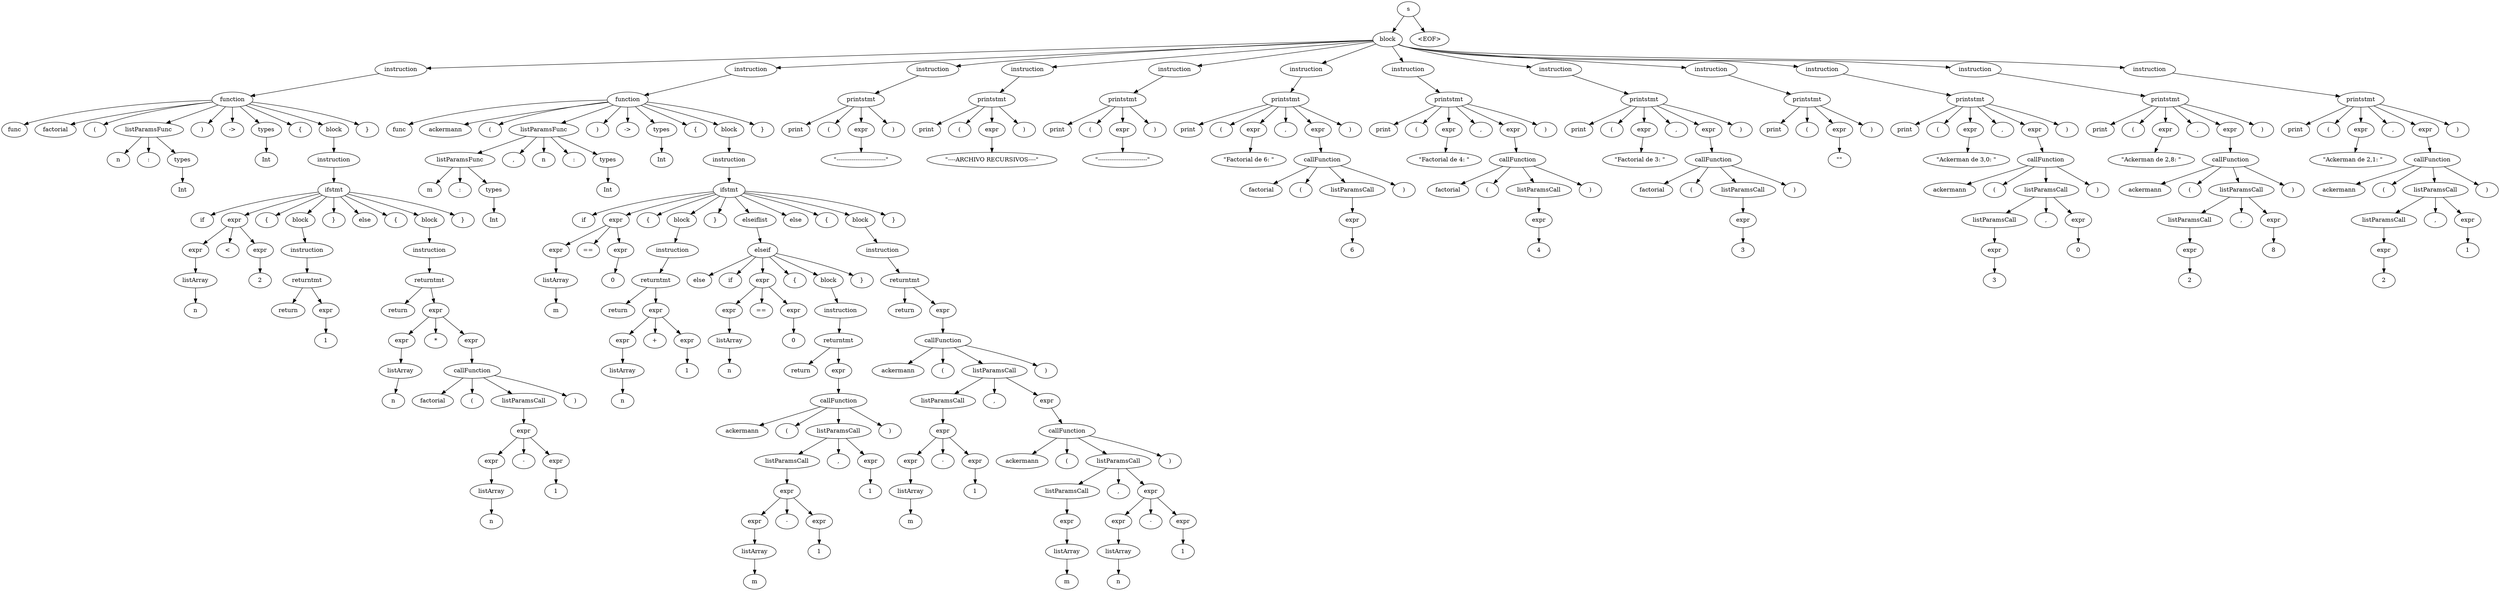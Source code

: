 digraph AST {
  1 [label="s"];
  1 -> 2;
  2 [label="block"];
  2 -> 3;
  3 [label="instruction"];
  3 -> 4;
  4 [label="function"];
  4 -> 5;
  5 [label="func"];
  4 -> 6;
  6 [label="factorial"];
  4 -> 7;
  7 [label="("];
  4 -> 8;
  8 [label="listParamsFunc"];
  8 -> 9;
  9 [label="n"];
  8 -> 10;
  10 [label=":"];
  8 -> 11;
  11 [label="types"];
  11 -> 12;
  12 [label="Int"];
  4 -> 13;
  13 [label=")"];
  4 -> 14;
  14 [label="->"];
  4 -> 15;
  15 [label="types"];
  15 -> 16;
  16 [label="Int"];
  4 -> 17;
  17 [label="{"];
  4 -> 18;
  18 [label="block"];
  18 -> 19;
  19 [label="instruction"];
  19 -> 20;
  20 [label="ifstmt"];
  20 -> 21;
  21 [label="if"];
  20 -> 22;
  22 [label="expr"];
  22 -> 23;
  23 [label="expr"];
  23 -> 24;
  24 [label="listArray"];
  24 -> 25;
  25 [label="n"];
  22 -> 26;
  26 [label="<"];
  22 -> 27;
  27 [label="expr"];
  27 -> 28;
  28 [label="2"];
  20 -> 29;
  29 [label="{"];
  20 -> 30;
  30 [label="block"];
  30 -> 31;
  31 [label="instruction"];
  31 -> 32;
  32 [label="returntmt"];
  32 -> 33;
  33 [label="return"];
  32 -> 34;
  34 [label="expr"];
  34 -> 35;
  35 [label="1"];
  20 -> 36;
  36 [label="}"];
  20 -> 37;
  37 [label="else"];
  20 -> 38;
  38 [label="{"];
  20 -> 39;
  39 [label="block"];
  39 -> 40;
  40 [label="instruction"];
  40 -> 41;
  41 [label="returntmt"];
  41 -> 42;
  42 [label="return"];
  41 -> 43;
  43 [label="expr"];
  43 -> 44;
  44 [label="expr"];
  44 -> 45;
  45 [label="listArray"];
  45 -> 46;
  46 [label="n"];
  43 -> 47;
  47 [label="*"];
  43 -> 48;
  48 [label="expr"];
  48 -> 49;
  49 [label="callFunction"];
  49 -> 50;
  50 [label="factorial"];
  49 -> 51;
  51 [label="("];
  49 -> 52;
  52 [label="listParamsCall"];
  52 -> 53;
  53 [label="expr"];
  53 -> 54;
  54 [label="expr"];
  54 -> 55;
  55 [label="listArray"];
  55 -> 56;
  56 [label="n"];
  53 -> 57;
  57 [label="-"];
  53 -> 58;
  58 [label="expr"];
  58 -> 59;
  59 [label="1"];
  49 -> 60;
  60 [label=")"];
  20 -> 61;
  61 [label="}"];
  4 -> 62;
  62 [label="}"];
  2 -> 63;
  63 [label="instruction"];
  63 -> 64;
  64 [label="function"];
  64 -> 65;
  65 [label="func"];
  64 -> 66;
  66 [label="ackermann"];
  64 -> 67;
  67 [label="("];
  64 -> 68;
  68 [label="listParamsFunc"];
  68 -> 69;
  69 [label="listParamsFunc"];
  69 -> 70;
  70 [label="m"];
  69 -> 71;
  71 [label=":"];
  69 -> 72;
  72 [label="types"];
  72 -> 73;
  73 [label="Int"];
  68 -> 74;
  74 [label=","];
  68 -> 75;
  75 [label="n"];
  68 -> 76;
  76 [label=":"];
  68 -> 77;
  77 [label="types"];
  77 -> 78;
  78 [label="Int"];
  64 -> 79;
  79 [label=")"];
  64 -> 80;
  80 [label="->"];
  64 -> 81;
  81 [label="types"];
  81 -> 82;
  82 [label="Int"];
  64 -> 83;
  83 [label="{"];
  64 -> 84;
  84 [label="block"];
  84 -> 85;
  85 [label="instruction"];
  85 -> 86;
  86 [label="ifstmt"];
  86 -> 87;
  87 [label="if"];
  86 -> 88;
  88 [label="expr"];
  88 -> 89;
  89 [label="expr"];
  89 -> 90;
  90 [label="listArray"];
  90 -> 91;
  91 [label="m"];
  88 -> 92;
  92 [label="=="];
  88 -> 93;
  93 [label="expr"];
  93 -> 94;
  94 [label="0"];
  86 -> 95;
  95 [label="{"];
  86 -> 96;
  96 [label="block"];
  96 -> 97;
  97 [label="instruction"];
  97 -> 98;
  98 [label="returntmt"];
  98 -> 99;
  99 [label="return"];
  98 -> 100;
  100 [label="expr"];
  100 -> 101;
  101 [label="expr"];
  101 -> 102;
  102 [label="listArray"];
  102 -> 103;
  103 [label="n"];
  100 -> 104;
  104 [label="+"];
  100 -> 105;
  105 [label="expr"];
  105 -> 106;
  106 [label="1"];
  86 -> 107;
  107 [label="}"];
  86 -> 108;
  108 [label="elseiflist"];
  108 -> 109;
  109 [label="elseif"];
  109 -> 110;
  110 [label="else"];
  109 -> 111;
  111 [label="if"];
  109 -> 112;
  112 [label="expr"];
  112 -> 113;
  113 [label="expr"];
  113 -> 114;
  114 [label="listArray"];
  114 -> 115;
  115 [label="n"];
  112 -> 116;
  116 [label="=="];
  112 -> 117;
  117 [label="expr"];
  117 -> 118;
  118 [label="0"];
  109 -> 119;
  119 [label="{"];
  109 -> 120;
  120 [label="block"];
  120 -> 121;
  121 [label="instruction"];
  121 -> 122;
  122 [label="returntmt"];
  122 -> 123;
  123 [label="return"];
  122 -> 124;
  124 [label="expr"];
  124 -> 125;
  125 [label="callFunction"];
  125 -> 126;
  126 [label="ackermann"];
  125 -> 127;
  127 [label="("];
  125 -> 128;
  128 [label="listParamsCall"];
  128 -> 129;
  129 [label="listParamsCall"];
  129 -> 130;
  130 [label="expr"];
  130 -> 131;
  131 [label="expr"];
  131 -> 132;
  132 [label="listArray"];
  132 -> 133;
  133 [label="m"];
  130 -> 134;
  134 [label="-"];
  130 -> 135;
  135 [label="expr"];
  135 -> 136;
  136 [label="1"];
  128 -> 137;
  137 [label=","];
  128 -> 138;
  138 [label="expr"];
  138 -> 139;
  139 [label="1"];
  125 -> 140;
  140 [label=")"];
  109 -> 141;
  141 [label="}"];
  86 -> 142;
  142 [label="else"];
  86 -> 143;
  143 [label="{"];
  86 -> 144;
  144 [label="block"];
  144 -> 145;
  145 [label="instruction"];
  145 -> 146;
  146 [label="returntmt"];
  146 -> 147;
  147 [label="return"];
  146 -> 148;
  148 [label="expr"];
  148 -> 149;
  149 [label="callFunction"];
  149 -> 150;
  150 [label="ackermann"];
  149 -> 151;
  151 [label="("];
  149 -> 152;
  152 [label="listParamsCall"];
  152 -> 153;
  153 [label="listParamsCall"];
  153 -> 154;
  154 [label="expr"];
  154 -> 155;
  155 [label="expr"];
  155 -> 156;
  156 [label="listArray"];
  156 -> 157;
  157 [label="m"];
  154 -> 158;
  158 [label="-"];
  154 -> 159;
  159 [label="expr"];
  159 -> 160;
  160 [label="1"];
  152 -> 161;
  161 [label=","];
  152 -> 162;
  162 [label="expr"];
  162 -> 163;
  163 [label="callFunction"];
  163 -> 164;
  164 [label="ackermann"];
  163 -> 165;
  165 [label="("];
  163 -> 166;
  166 [label="listParamsCall"];
  166 -> 167;
  167 [label="listParamsCall"];
  167 -> 168;
  168 [label="expr"];
  168 -> 169;
  169 [label="listArray"];
  169 -> 170;
  170 [label="m"];
  166 -> 171;
  171 [label=","];
  166 -> 172;
  172 [label="expr"];
  172 -> 173;
  173 [label="expr"];
  173 -> 174;
  174 [label="listArray"];
  174 -> 175;
  175 [label="n"];
  172 -> 176;
  176 [label="-"];
  172 -> 177;
  177 [label="expr"];
  177 -> 178;
  178 [label="1"];
  163 -> 179;
  179 [label=")"];
  149 -> 180;
  180 [label=")"];
  86 -> 181;
  181 [label="}"];
  64 -> 182;
  182 [label="}"];
  2 -> 183;
  183 [label="instruction"];
  183 -> 184;
  184 [label="printstmt"];
  184 -> 185;
  185 [label="print"];
  184 -> 186;
  186 [label="("];
  184 -> 187;
  187 [label="expr"];
  187 -> 188;
  188 [label="\"--------------------------\""];
  184 -> 189;
  189 [label=")"];
  2 -> 190;
  190 [label="instruction"];
  190 -> 191;
  191 [label="printstmt"];
  191 -> 192;
  192 [label="print"];
  191 -> 193;
  193 [label="("];
  191 -> 194;
  194 [label="expr"];
  194 -> 195;
  195 [label="\"----ARCHIVO RECURSIVOS----\""];
  191 -> 196;
  196 [label=")"];
  2 -> 197;
  197 [label="instruction"];
  197 -> 198;
  198 [label="printstmt"];
  198 -> 199;
  199 [label="print"];
  198 -> 200;
  200 [label="("];
  198 -> 201;
  201 [label="expr"];
  201 -> 202;
  202 [label="\"--------------------------\""];
  198 -> 203;
  203 [label=")"];
  2 -> 204;
  204 [label="instruction"];
  204 -> 205;
  205 [label="printstmt"];
  205 -> 206;
  206 [label="print"];
  205 -> 207;
  207 [label="("];
  205 -> 208;
  208 [label="expr"];
  208 -> 209;
  209 [label="\"Factorial de 6: \""];
  205 -> 210;
  210 [label=","];
  205 -> 211;
  211 [label="expr"];
  211 -> 212;
  212 [label="callFunction"];
  212 -> 213;
  213 [label="factorial"];
  212 -> 214;
  214 [label="("];
  212 -> 215;
  215 [label="listParamsCall"];
  215 -> 216;
  216 [label="expr"];
  216 -> 217;
  217 [label="6"];
  212 -> 218;
  218 [label=")"];
  205 -> 219;
  219 [label=")"];
  2 -> 220;
  220 [label="instruction"];
  220 -> 221;
  221 [label="printstmt"];
  221 -> 222;
  222 [label="print"];
  221 -> 223;
  223 [label="("];
  221 -> 224;
  224 [label="expr"];
  224 -> 225;
  225 [label="\"Factorial de 4: \""];
  221 -> 226;
  226 [label=","];
  221 -> 227;
  227 [label="expr"];
  227 -> 228;
  228 [label="callFunction"];
  228 -> 229;
  229 [label="factorial"];
  228 -> 230;
  230 [label="("];
  228 -> 231;
  231 [label="listParamsCall"];
  231 -> 232;
  232 [label="expr"];
  232 -> 233;
  233 [label="4"];
  228 -> 234;
  234 [label=")"];
  221 -> 235;
  235 [label=")"];
  2 -> 236;
  236 [label="instruction"];
  236 -> 237;
  237 [label="printstmt"];
  237 -> 238;
  238 [label="print"];
  237 -> 239;
  239 [label="("];
  237 -> 240;
  240 [label="expr"];
  240 -> 241;
  241 [label="\"Factorial de 3: \""];
  237 -> 242;
  242 [label=","];
  237 -> 243;
  243 [label="expr"];
  243 -> 244;
  244 [label="callFunction"];
  244 -> 245;
  245 [label="factorial"];
  244 -> 246;
  246 [label="("];
  244 -> 247;
  247 [label="listParamsCall"];
  247 -> 248;
  248 [label="expr"];
  248 -> 249;
  249 [label="3"];
  244 -> 250;
  250 [label=")"];
  237 -> 251;
  251 [label=")"];
  2 -> 252;
  252 [label="instruction"];
  252 -> 253;
  253 [label="printstmt"];
  253 -> 254;
  254 [label="print"];
  253 -> 255;
  255 [label="("];
  253 -> 256;
  256 [label="expr"];
  256 -> 257;
  257 [label="\"\""];
  253 -> 258;
  258 [label=")"];
  2 -> 259;
  259 [label="instruction"];
  259 -> 260;
  260 [label="printstmt"];
  260 -> 261;
  261 [label="print"];
  260 -> 262;
  262 [label="("];
  260 -> 263;
  263 [label="expr"];
  263 -> 264;
  264 [label="\"Ackerman de 3,0: \""];
  260 -> 265;
  265 [label=","];
  260 -> 266;
  266 [label="expr"];
  266 -> 267;
  267 [label="callFunction"];
  267 -> 268;
  268 [label="ackermann"];
  267 -> 269;
  269 [label="("];
  267 -> 270;
  270 [label="listParamsCall"];
  270 -> 271;
  271 [label="listParamsCall"];
  271 -> 272;
  272 [label="expr"];
  272 -> 273;
  273 [label="3"];
  270 -> 274;
  274 [label=","];
  270 -> 275;
  275 [label="expr"];
  275 -> 276;
  276 [label="0"];
  267 -> 277;
  277 [label=")"];
  260 -> 278;
  278 [label=")"];
  2 -> 279;
  279 [label="instruction"];
  279 -> 280;
  280 [label="printstmt"];
  280 -> 281;
  281 [label="print"];
  280 -> 282;
  282 [label="("];
  280 -> 283;
  283 [label="expr"];
  283 -> 284;
  284 [label="\"Ackerman de 2,8: \""];
  280 -> 285;
  285 [label=","];
  280 -> 286;
  286 [label="expr"];
  286 -> 287;
  287 [label="callFunction"];
  287 -> 288;
  288 [label="ackermann"];
  287 -> 289;
  289 [label="("];
  287 -> 290;
  290 [label="listParamsCall"];
  290 -> 291;
  291 [label="listParamsCall"];
  291 -> 292;
  292 [label="expr"];
  292 -> 293;
  293 [label="2"];
  290 -> 294;
  294 [label=","];
  290 -> 295;
  295 [label="expr"];
  295 -> 296;
  296 [label="8"];
  287 -> 297;
  297 [label=")"];
  280 -> 298;
  298 [label=")"];
  2 -> 299;
  299 [label="instruction"];
  299 -> 300;
  300 [label="printstmt"];
  300 -> 301;
  301 [label="print"];
  300 -> 302;
  302 [label="("];
  300 -> 303;
  303 [label="expr"];
  303 -> 304;
  304 [label="\"Ackerman de 2,1: \""];
  300 -> 305;
  305 [label=","];
  300 -> 306;
  306 [label="expr"];
  306 -> 307;
  307 [label="callFunction"];
  307 -> 308;
  308 [label="ackermann"];
  307 -> 309;
  309 [label="("];
  307 -> 310;
  310 [label="listParamsCall"];
  310 -> 311;
  311 [label="listParamsCall"];
  311 -> 312;
  312 [label="expr"];
  312 -> 313;
  313 [label="2"];
  310 -> 314;
  314 [label=","];
  310 -> 315;
  315 [label="expr"];
  315 -> 316;
  316 [label="1"];
  307 -> 317;
  317 [label=")"];
  300 -> 318;
  318 [label=")"];
  1 -> 319;
  319 [label="<EOF>"];
}
